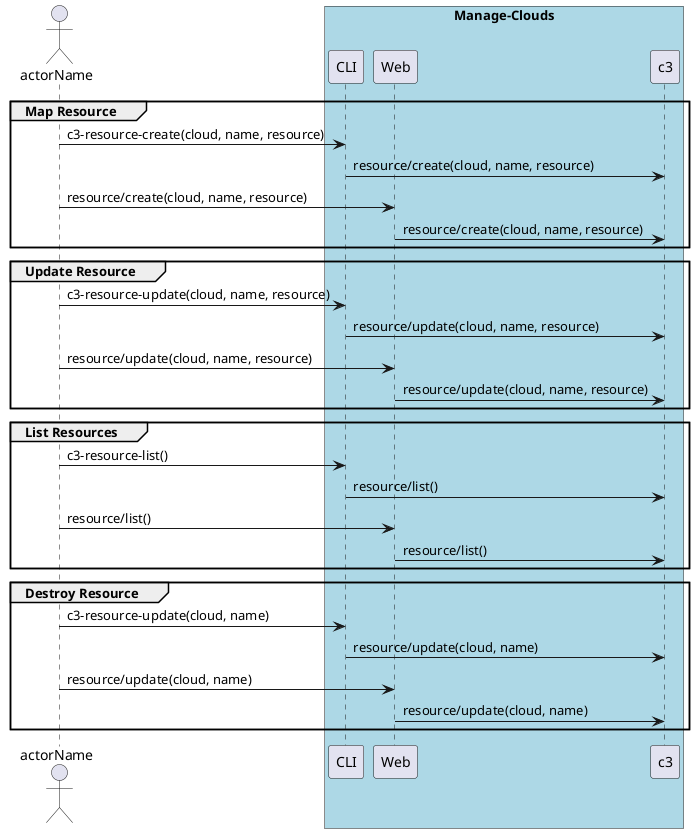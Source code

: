 @startuml
Actor "actorName" as A

box "Manage-Clouds" #lightblue
participant CLI as CLI
participant Web as Web
participant "c3" as S
group Map Resource
    A -> CLI : c3-resource-create(cloud, name, resource)
    CLI -> S : resource/create(cloud, name, resource)
    A -> Web : resource/create(cloud, name, resource)
    Web -> S : resource/create(cloud, name, resource)
end

group Update Resource
    A -> CLI : c3-resource-update(cloud, name, resource)
    CLI -> S : resource/update(cloud, name, resource)
    A -> Web : resource/update(cloud, name, resource)
    Web -> S : resource/update(cloud, name, resource)
end

group List Resources
    A -> CLI : c3-resource-list()
    CLI -> S : resource/list()
    A -> Web : resource/list()
    Web -> S : resource/list()
end

group Destroy Resource
    A -> CLI : c3-resource-update(cloud, name)
    CLI -> S : resource/update(cloud, name)
    A -> Web : resource/update(cloud, name)
    Web -> S : resource/update(cloud, name)
end

end box

@enduml

